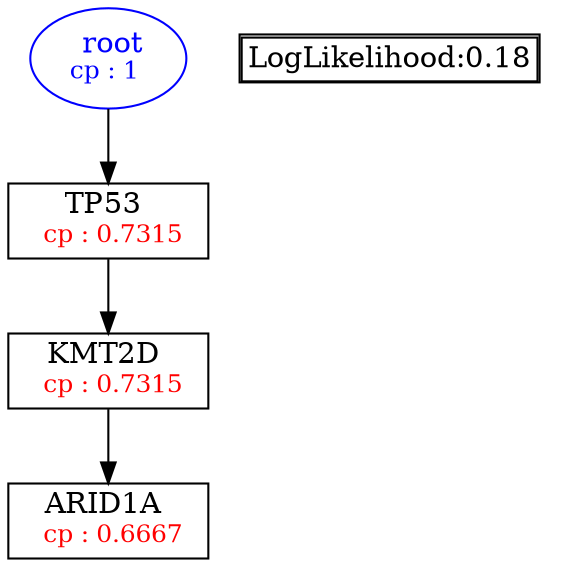 digraph tree {
    "root" [label=<<font color='Blue'> root</font><br/><font color='Blue' POINT-SIZE='12'>cp : 1 </font>>, shape=oval, color=Blue];
    "S3" [label =<TP53 <br/> <font color='Red' POINT-SIZE='12'> cp : 0.7315 </font>>, shape=box];
    "S2" [label =<KMT2D <br/> <font color='Red' POINT-SIZE='12'> cp : 0.7315 </font>>, shape=box];
    "S1" [label =<ARID1A <br/> <font color='Red' POINT-SIZE='12'> cp : 0.6667 </font>>, shape=box];
    "root" -> "S3";
    "S3" -> "S2";
    "S2" -> "S1";

    node[shape=plaintext]
    fontsize="10"
    struct1 [label=
    <<TABLE BORDER="1" CELLBORDER="1" CELLSPACING="0" >
    <TR><TD ALIGN="LEFT">LogLikelihood:0.18</TD></TR>
    </TABLE>>];

}
